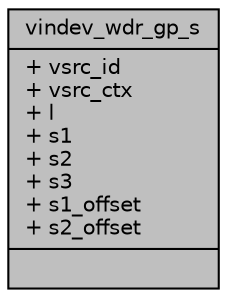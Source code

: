 digraph "vindev_wdr_gp_s"
{
 // INTERACTIVE_SVG=YES
 // LATEX_PDF_SIZE
  bgcolor="transparent";
  edge [fontname="Helvetica",fontsize="10",labelfontname="Helvetica",labelfontsize="10"];
  node [fontname="Helvetica",fontsize="10",shape=record];
  Node1 [label="{vindev_wdr_gp_s\n|+ vsrc_id\l+ vsrc_ctx\l+ l\l+ s1\l+ s2\l+ s3\l+ s1_offset\l+ s2_offset\l|}",height=0.2,width=0.4,color="black", fillcolor="grey75", style="filled", fontcolor="black",tooltip=" "];
}
